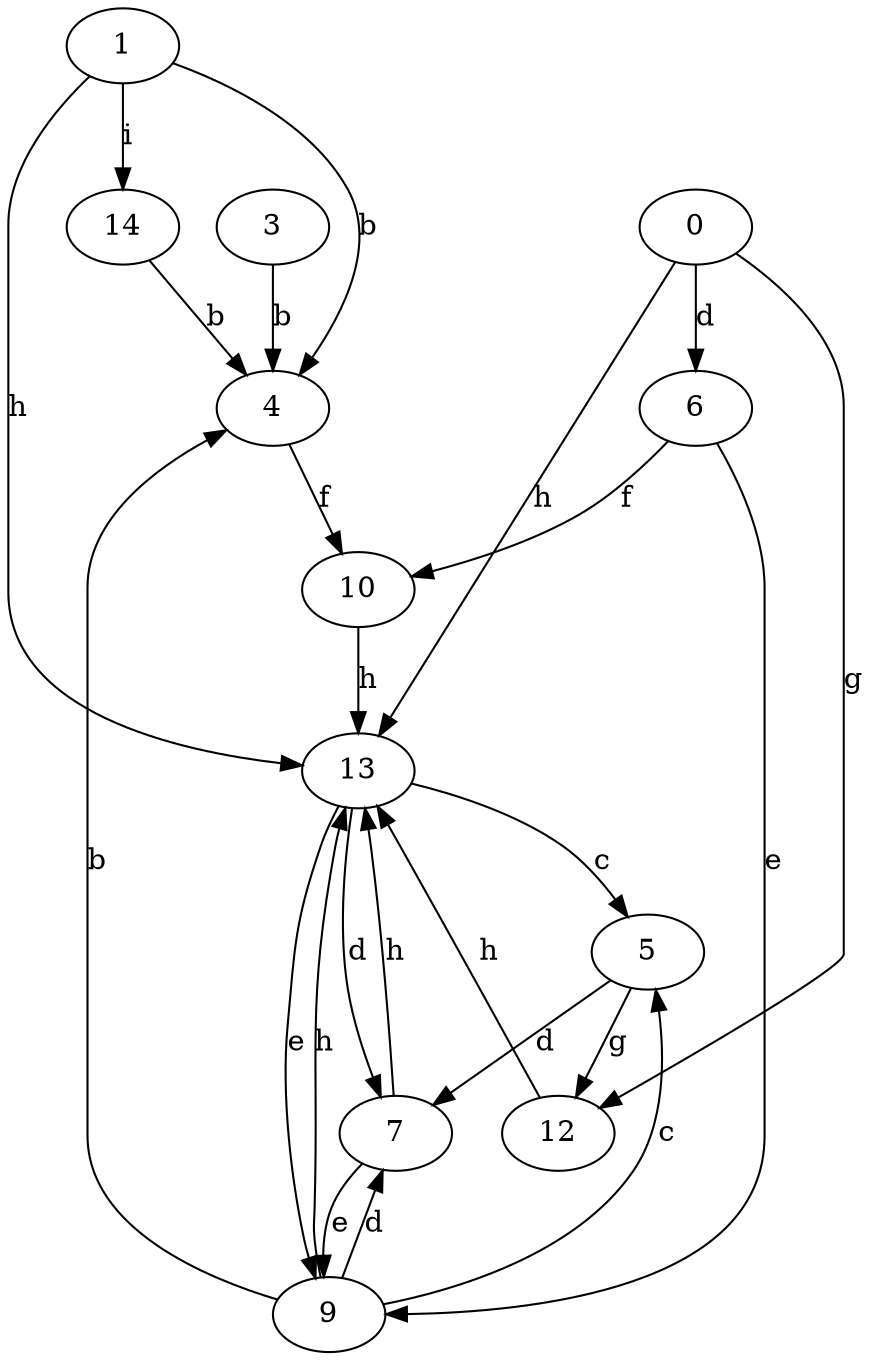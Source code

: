 strict digraph  {
1;
3;
4;
5;
0;
6;
7;
9;
10;
12;
13;
14;
1 -> 4  [label=b];
1 -> 13  [label=h];
1 -> 14  [label=i];
3 -> 4  [label=b];
4 -> 10  [label=f];
5 -> 7  [label=d];
5 -> 12  [label=g];
0 -> 6  [label=d];
0 -> 12  [label=g];
0 -> 13  [label=h];
6 -> 9  [label=e];
6 -> 10  [label=f];
7 -> 9  [label=e];
7 -> 13  [label=h];
9 -> 4  [label=b];
9 -> 5  [label=c];
9 -> 7  [label=d];
9 -> 13  [label=h];
10 -> 13  [label=h];
12 -> 13  [label=h];
13 -> 5  [label=c];
13 -> 7  [label=d];
13 -> 9  [label=e];
14 -> 4  [label=b];
}
